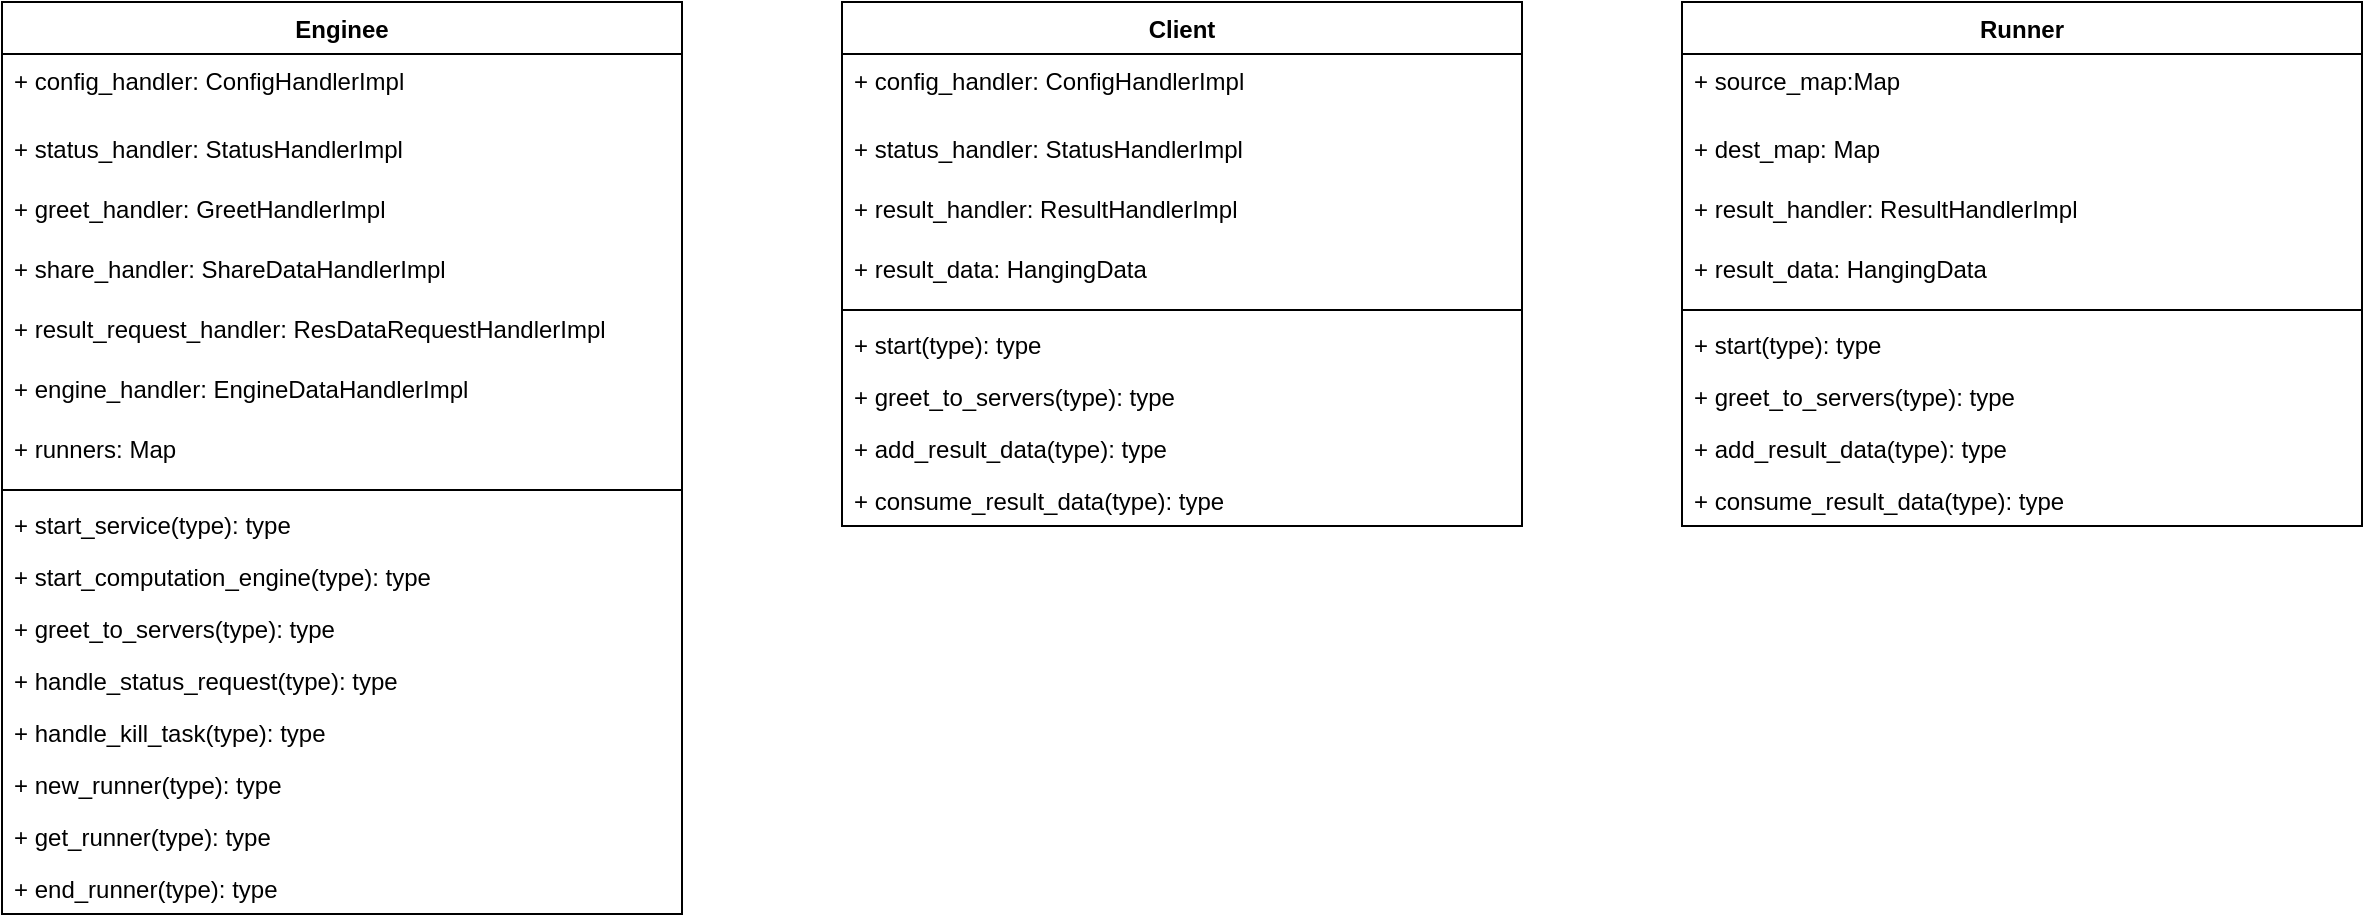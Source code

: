 <mxfile version="10.5.9" type="github"><diagram id="vezT0q3m_G6Wjcu6z0Cg" name="Page-1"><mxGraphModel dx="1158" dy="711" grid="1" gridSize="10" guides="1" tooltips="1" connect="1" arrows="1" fold="1" page="1" pageScale="1" pageWidth="827" pageHeight="1169" math="0" shadow="0"><root><mxCell id="0"/><mxCell id="1" parent="0"/><mxCell id="C755upgWkWtxwzx4Oi1G-1" value="Enginee" style="swimlane;fontStyle=1;align=center;verticalAlign=top;childLayout=stackLayout;horizontal=1;startSize=26;horizontalStack=0;resizeParent=1;resizeParentMax=0;resizeLast=0;collapsible=1;marginBottom=0;" parent="1" vertex="1"><mxGeometry x="60" y="180" width="340" height="456" as="geometry"/></mxCell><mxCell id="C755upgWkWtxwzx4Oi1G-2" value="+ config_handler: ConfigHandlerImpl" style="text;strokeColor=none;fillColor=none;align=left;verticalAlign=top;spacingLeft=4;spacingRight=4;overflow=hidden;rotatable=0;points=[[0,0.5],[1,0.5]];portConstraint=eastwest;" parent="C755upgWkWtxwzx4Oi1G-1" vertex="1"><mxGeometry y="26" width="340" height="34" as="geometry"/></mxCell><mxCell id="C755upgWkWtxwzx4Oi1G-5" value="+ status_handler: StatusHandlerImpl" style="text;strokeColor=none;fillColor=none;align=left;verticalAlign=top;spacingLeft=4;spacingRight=4;overflow=hidden;rotatable=0;points=[[0,0.5],[1,0.5]];portConstraint=eastwest;" parent="C755upgWkWtxwzx4Oi1G-1" vertex="1"><mxGeometry y="60" width="340" height="30" as="geometry"/></mxCell><mxCell id="C755upgWkWtxwzx4Oi1G-9" value="+ greet_handler: GreetHandlerImpl&#10;" style="text;strokeColor=none;fillColor=none;align=left;verticalAlign=top;spacingLeft=4;spacingRight=4;overflow=hidden;rotatable=0;points=[[0,0.5],[1,0.5]];portConstraint=eastwest;" parent="C755upgWkWtxwzx4Oi1G-1" vertex="1"><mxGeometry y="90" width="340" height="30" as="geometry"/></mxCell><mxCell id="C755upgWkWtxwzx4Oi1G-10" value="+ share_handler: ShareDataHandlerImpl&#10;" style="text;strokeColor=none;fillColor=none;align=left;verticalAlign=top;spacingLeft=4;spacingRight=4;overflow=hidden;rotatable=0;points=[[0,0.5],[1,0.5]];portConstraint=eastwest;" parent="C755upgWkWtxwzx4Oi1G-1" vertex="1"><mxGeometry y="120" width="340" height="30" as="geometry"/></mxCell><mxCell id="C755upgWkWtxwzx4Oi1G-11" value="+ result_request_handler: ResDataRequestHandlerImpl" style="text;strokeColor=none;fillColor=none;align=left;verticalAlign=top;spacingLeft=4;spacingRight=4;overflow=hidden;rotatable=0;points=[[0,0.5],[1,0.5]];portConstraint=eastwest;" parent="C755upgWkWtxwzx4Oi1G-1" vertex="1"><mxGeometry y="150" width="340" height="30" as="geometry"/></mxCell><mxCell id="C755upgWkWtxwzx4Oi1G-12" value="+ engine_handler: EngineDataHandlerImpl" style="text;strokeColor=none;fillColor=none;align=left;verticalAlign=top;spacingLeft=4;spacingRight=4;overflow=hidden;rotatable=0;points=[[0,0.5],[1,0.5]];portConstraint=eastwest;" parent="C755upgWkWtxwzx4Oi1G-1" vertex="1"><mxGeometry y="180" width="340" height="30" as="geometry"/></mxCell><mxCell id="ujN1MgbeR2P10yQIVyQJ-2" value="+ runners: Map&#10;" style="text;strokeColor=none;fillColor=none;align=left;verticalAlign=top;spacingLeft=4;spacingRight=4;overflow=hidden;rotatable=0;points=[[0,0.5],[1,0.5]];portConstraint=eastwest;" parent="C755upgWkWtxwzx4Oi1G-1" vertex="1"><mxGeometry y="210" width="340" height="30" as="geometry"/></mxCell><mxCell id="C755upgWkWtxwzx4Oi1G-3" value="" style="line;strokeWidth=1;fillColor=none;align=left;verticalAlign=middle;spacingTop=-1;spacingLeft=3;spacingRight=3;rotatable=0;labelPosition=right;points=[];portConstraint=eastwest;" parent="C755upgWkWtxwzx4Oi1G-1" vertex="1"><mxGeometry y="240" width="340" height="8" as="geometry"/></mxCell><mxCell id="C755upgWkWtxwzx4Oi1G-4" value="+ start_service(type): type&#10;" style="text;strokeColor=none;fillColor=none;align=left;verticalAlign=top;spacingLeft=4;spacingRight=4;overflow=hidden;rotatable=0;points=[[0,0.5],[1,0.5]];portConstraint=eastwest;" parent="C755upgWkWtxwzx4Oi1G-1" vertex="1"><mxGeometry y="248" width="340" height="26" as="geometry"/></mxCell><mxCell id="ujN1MgbeR2P10yQIVyQJ-1" value="+ start_computation_engine(type): type&#10;" style="text;strokeColor=none;fillColor=none;align=left;verticalAlign=top;spacingLeft=4;spacingRight=4;overflow=hidden;rotatable=0;points=[[0,0.5],[1,0.5]];portConstraint=eastwest;" parent="C755upgWkWtxwzx4Oi1G-1" vertex="1"><mxGeometry y="274" width="340" height="26" as="geometry"/></mxCell><mxCell id="ujN1MgbeR2P10yQIVyQJ-19" value="+ greet_to_servers(type): type&#10;" style="text;strokeColor=none;fillColor=none;align=left;verticalAlign=top;spacingLeft=4;spacingRight=4;overflow=hidden;rotatable=0;points=[[0,0.5],[1,0.5]];portConstraint=eastwest;" parent="C755upgWkWtxwzx4Oi1G-1" vertex="1"><mxGeometry y="300" width="340" height="26" as="geometry"/></mxCell><mxCell id="ujN1MgbeR2P10yQIVyQJ-17" value="+ handle_status_request(type): type&#10;" style="text;strokeColor=none;fillColor=none;align=left;verticalAlign=top;spacingLeft=4;spacingRight=4;overflow=hidden;rotatable=0;points=[[0,0.5],[1,0.5]];portConstraint=eastwest;" parent="C755upgWkWtxwzx4Oi1G-1" vertex="1"><mxGeometry y="326" width="340" height="26" as="geometry"/></mxCell><mxCell id="ujN1MgbeR2P10yQIVyQJ-18" value="+ handle_kill_task(type): type&#10;" style="text;strokeColor=none;fillColor=none;align=left;verticalAlign=top;spacingLeft=4;spacingRight=4;overflow=hidden;rotatable=0;points=[[0,0.5],[1,0.5]];portConstraint=eastwest;" parent="C755upgWkWtxwzx4Oi1G-1" vertex="1"><mxGeometry y="352" width="340" height="26" as="geometry"/></mxCell><mxCell id="ujN1MgbeR2P10yQIVyQJ-20" value="+ new_runner(type): type&#10;" style="text;strokeColor=none;fillColor=none;align=left;verticalAlign=top;spacingLeft=4;spacingRight=4;overflow=hidden;rotatable=0;points=[[0,0.5],[1,0.5]];portConstraint=eastwest;" parent="C755upgWkWtxwzx4Oi1G-1" vertex="1"><mxGeometry y="378" width="340" height="26" as="geometry"/></mxCell><mxCell id="ujN1MgbeR2P10yQIVyQJ-21" value="+ get_runner(type): type&#10;" style="text;strokeColor=none;fillColor=none;align=left;verticalAlign=top;spacingLeft=4;spacingRight=4;overflow=hidden;rotatable=0;points=[[0,0.5],[1,0.5]];portConstraint=eastwest;" parent="C755upgWkWtxwzx4Oi1G-1" vertex="1"><mxGeometry y="404" width="340" height="26" as="geometry"/></mxCell><mxCell id="ujN1MgbeR2P10yQIVyQJ-22" value="+ end_runner(type): type&#10;" style="text;strokeColor=none;fillColor=none;align=left;verticalAlign=top;spacingLeft=4;spacingRight=4;overflow=hidden;rotatable=0;points=[[0,0.5],[1,0.5]];portConstraint=eastwest;" parent="C755upgWkWtxwzx4Oi1G-1" vertex="1"><mxGeometry y="430" width="340" height="26" as="geometry"/></mxCell><mxCell id="ujN1MgbeR2P10yQIVyQJ-3" value="Client" style="swimlane;fontStyle=1;align=center;verticalAlign=top;childLayout=stackLayout;horizontal=1;startSize=26;horizontalStack=0;resizeParent=1;resizeParentMax=0;resizeLast=0;collapsible=1;marginBottom=0;" parent="1" vertex="1"><mxGeometry x="480" y="180" width="340" height="262" as="geometry"/></mxCell><mxCell id="ujN1MgbeR2P10yQIVyQJ-4" value="+ config_handler: ConfigHandlerImpl" style="text;strokeColor=none;fillColor=none;align=left;verticalAlign=top;spacingLeft=4;spacingRight=4;overflow=hidden;rotatable=0;points=[[0,0.5],[1,0.5]];portConstraint=eastwest;" parent="ujN1MgbeR2P10yQIVyQJ-3" vertex="1"><mxGeometry y="26" width="340" height="34" as="geometry"/></mxCell><mxCell id="ujN1MgbeR2P10yQIVyQJ-5" value="+ status_handler: StatusHandlerImpl" style="text;strokeColor=none;fillColor=none;align=left;verticalAlign=top;spacingLeft=4;spacingRight=4;overflow=hidden;rotatable=0;points=[[0,0.5],[1,0.5]];portConstraint=eastwest;" parent="ujN1MgbeR2P10yQIVyQJ-3" vertex="1"><mxGeometry y="60" width="340" height="30" as="geometry"/></mxCell><mxCell id="ujN1MgbeR2P10yQIVyQJ-6" value="+ result_handler: ResultHandlerImpl&#10;" style="text;strokeColor=none;fillColor=none;align=left;verticalAlign=top;spacingLeft=4;spacingRight=4;overflow=hidden;rotatable=0;points=[[0,0.5],[1,0.5]];portConstraint=eastwest;" parent="ujN1MgbeR2P10yQIVyQJ-3" vertex="1"><mxGeometry y="90" width="340" height="30" as="geometry"/></mxCell><mxCell id="ujN1MgbeR2P10yQIVyQJ-10" value="+ result_data: HangingData&#10;" style="text;strokeColor=none;fillColor=none;align=left;verticalAlign=top;spacingLeft=4;spacingRight=4;overflow=hidden;rotatable=0;points=[[0,0.5],[1,0.5]];portConstraint=eastwest;" parent="ujN1MgbeR2P10yQIVyQJ-3" vertex="1"><mxGeometry y="120" width="340" height="30" as="geometry"/></mxCell><mxCell id="ujN1MgbeR2P10yQIVyQJ-11" value="" style="line;strokeWidth=1;fillColor=none;align=left;verticalAlign=middle;spacingTop=-1;spacingLeft=3;spacingRight=3;rotatable=0;labelPosition=right;points=[];portConstraint=eastwest;" parent="ujN1MgbeR2P10yQIVyQJ-3" vertex="1"><mxGeometry y="150" width="340" height="8" as="geometry"/></mxCell><mxCell id="ujN1MgbeR2P10yQIVyQJ-12" value="+ start(type): type&#10;" style="text;strokeColor=none;fillColor=none;align=left;verticalAlign=top;spacingLeft=4;spacingRight=4;overflow=hidden;rotatable=0;points=[[0,0.5],[1,0.5]];portConstraint=eastwest;" parent="ujN1MgbeR2P10yQIVyQJ-3" vertex="1"><mxGeometry y="158" width="340" height="26" as="geometry"/></mxCell><mxCell id="ujN1MgbeR2P10yQIVyQJ-16" value="+ greet_to_servers(type): type&#10;" style="text;strokeColor=none;fillColor=none;align=left;verticalAlign=top;spacingLeft=4;spacingRight=4;overflow=hidden;rotatable=0;points=[[0,0.5],[1,0.5]];portConstraint=eastwest;" parent="ujN1MgbeR2P10yQIVyQJ-3" vertex="1"><mxGeometry y="184" width="340" height="26" as="geometry"/></mxCell><mxCell id="ujN1MgbeR2P10yQIVyQJ-13" value="+ add_result_data(type): type&#10;" style="text;strokeColor=none;fillColor=none;align=left;verticalAlign=top;spacingLeft=4;spacingRight=4;overflow=hidden;rotatable=0;points=[[0,0.5],[1,0.5]];portConstraint=eastwest;" parent="ujN1MgbeR2P10yQIVyQJ-3" vertex="1"><mxGeometry y="210" width="340" height="26" as="geometry"/></mxCell><mxCell id="ujN1MgbeR2P10yQIVyQJ-15" value="+ consume_result_data(type): type&#10;" style="text;strokeColor=none;fillColor=none;align=left;verticalAlign=top;spacingLeft=4;spacingRight=4;overflow=hidden;rotatable=0;points=[[0,0.5],[1,0.5]];portConstraint=eastwest;" parent="ujN1MgbeR2P10yQIVyQJ-3" vertex="1"><mxGeometry y="236" width="340" height="26" as="geometry"/></mxCell><mxCell id="s_7tShs3a6m281oyTgSy-1" value="Runner" style="swimlane;fontStyle=1;align=center;verticalAlign=top;childLayout=stackLayout;horizontal=1;startSize=26;horizontalStack=0;resizeParent=1;resizeParentMax=0;resizeLast=0;collapsible=1;marginBottom=0;" vertex="1" parent="1"><mxGeometry x="900" y="180" width="340" height="262" as="geometry"/></mxCell><mxCell id="s_7tShs3a6m281oyTgSy-2" value="+ source_map:Map&#10;" style="text;strokeColor=none;fillColor=none;align=left;verticalAlign=top;spacingLeft=4;spacingRight=4;overflow=hidden;rotatable=0;points=[[0,0.5],[1,0.5]];portConstraint=eastwest;" vertex="1" parent="s_7tShs3a6m281oyTgSy-1"><mxGeometry y="26" width="340" height="34" as="geometry"/></mxCell><mxCell id="s_7tShs3a6m281oyTgSy-3" value="+ dest_map: Map&#10;" style="text;strokeColor=none;fillColor=none;align=left;verticalAlign=top;spacingLeft=4;spacingRight=4;overflow=hidden;rotatable=0;points=[[0,0.5],[1,0.5]];portConstraint=eastwest;" vertex="1" parent="s_7tShs3a6m281oyTgSy-1"><mxGeometry y="60" width="340" height="30" as="geometry"/></mxCell><mxCell id="s_7tShs3a6m281oyTgSy-4" value="+ result_handler: ResultHandlerImpl&#10;" style="text;strokeColor=none;fillColor=none;align=left;verticalAlign=top;spacingLeft=4;spacingRight=4;overflow=hidden;rotatable=0;points=[[0,0.5],[1,0.5]];portConstraint=eastwest;" vertex="1" parent="s_7tShs3a6m281oyTgSy-1"><mxGeometry y="90" width="340" height="30" as="geometry"/></mxCell><mxCell id="s_7tShs3a6m281oyTgSy-5" value="+ result_data: HangingData&#10;" style="text;strokeColor=none;fillColor=none;align=left;verticalAlign=top;spacingLeft=4;spacingRight=4;overflow=hidden;rotatable=0;points=[[0,0.5],[1,0.5]];portConstraint=eastwest;" vertex="1" parent="s_7tShs3a6m281oyTgSy-1"><mxGeometry y="120" width="340" height="30" as="geometry"/></mxCell><mxCell id="s_7tShs3a6m281oyTgSy-6" value="" style="line;strokeWidth=1;fillColor=none;align=left;verticalAlign=middle;spacingTop=-1;spacingLeft=3;spacingRight=3;rotatable=0;labelPosition=right;points=[];portConstraint=eastwest;" vertex="1" parent="s_7tShs3a6m281oyTgSy-1"><mxGeometry y="150" width="340" height="8" as="geometry"/></mxCell><mxCell id="s_7tShs3a6m281oyTgSy-7" value="+ start(type): type&#10;" style="text;strokeColor=none;fillColor=none;align=left;verticalAlign=top;spacingLeft=4;spacingRight=4;overflow=hidden;rotatable=0;points=[[0,0.5],[1,0.5]];portConstraint=eastwest;" vertex="1" parent="s_7tShs3a6m281oyTgSy-1"><mxGeometry y="158" width="340" height="26" as="geometry"/></mxCell><mxCell id="s_7tShs3a6m281oyTgSy-8" value="+ greet_to_servers(type): type&#10;" style="text;strokeColor=none;fillColor=none;align=left;verticalAlign=top;spacingLeft=4;spacingRight=4;overflow=hidden;rotatable=0;points=[[0,0.5],[1,0.5]];portConstraint=eastwest;" vertex="1" parent="s_7tShs3a6m281oyTgSy-1"><mxGeometry y="184" width="340" height="26" as="geometry"/></mxCell><mxCell id="s_7tShs3a6m281oyTgSy-9" value="+ add_result_data(type): type&#10;" style="text;strokeColor=none;fillColor=none;align=left;verticalAlign=top;spacingLeft=4;spacingRight=4;overflow=hidden;rotatable=0;points=[[0,0.5],[1,0.5]];portConstraint=eastwest;" vertex="1" parent="s_7tShs3a6m281oyTgSy-1"><mxGeometry y="210" width="340" height="26" as="geometry"/></mxCell><mxCell id="s_7tShs3a6m281oyTgSy-10" value="+ consume_result_data(type): type&#10;" style="text;strokeColor=none;fillColor=none;align=left;verticalAlign=top;spacingLeft=4;spacingRight=4;overflow=hidden;rotatable=0;points=[[0,0.5],[1,0.5]];portConstraint=eastwest;" vertex="1" parent="s_7tShs3a6m281oyTgSy-1"><mxGeometry y="236" width="340" height="26" as="geometry"/></mxCell></root></mxGraphModel></diagram></mxfile>